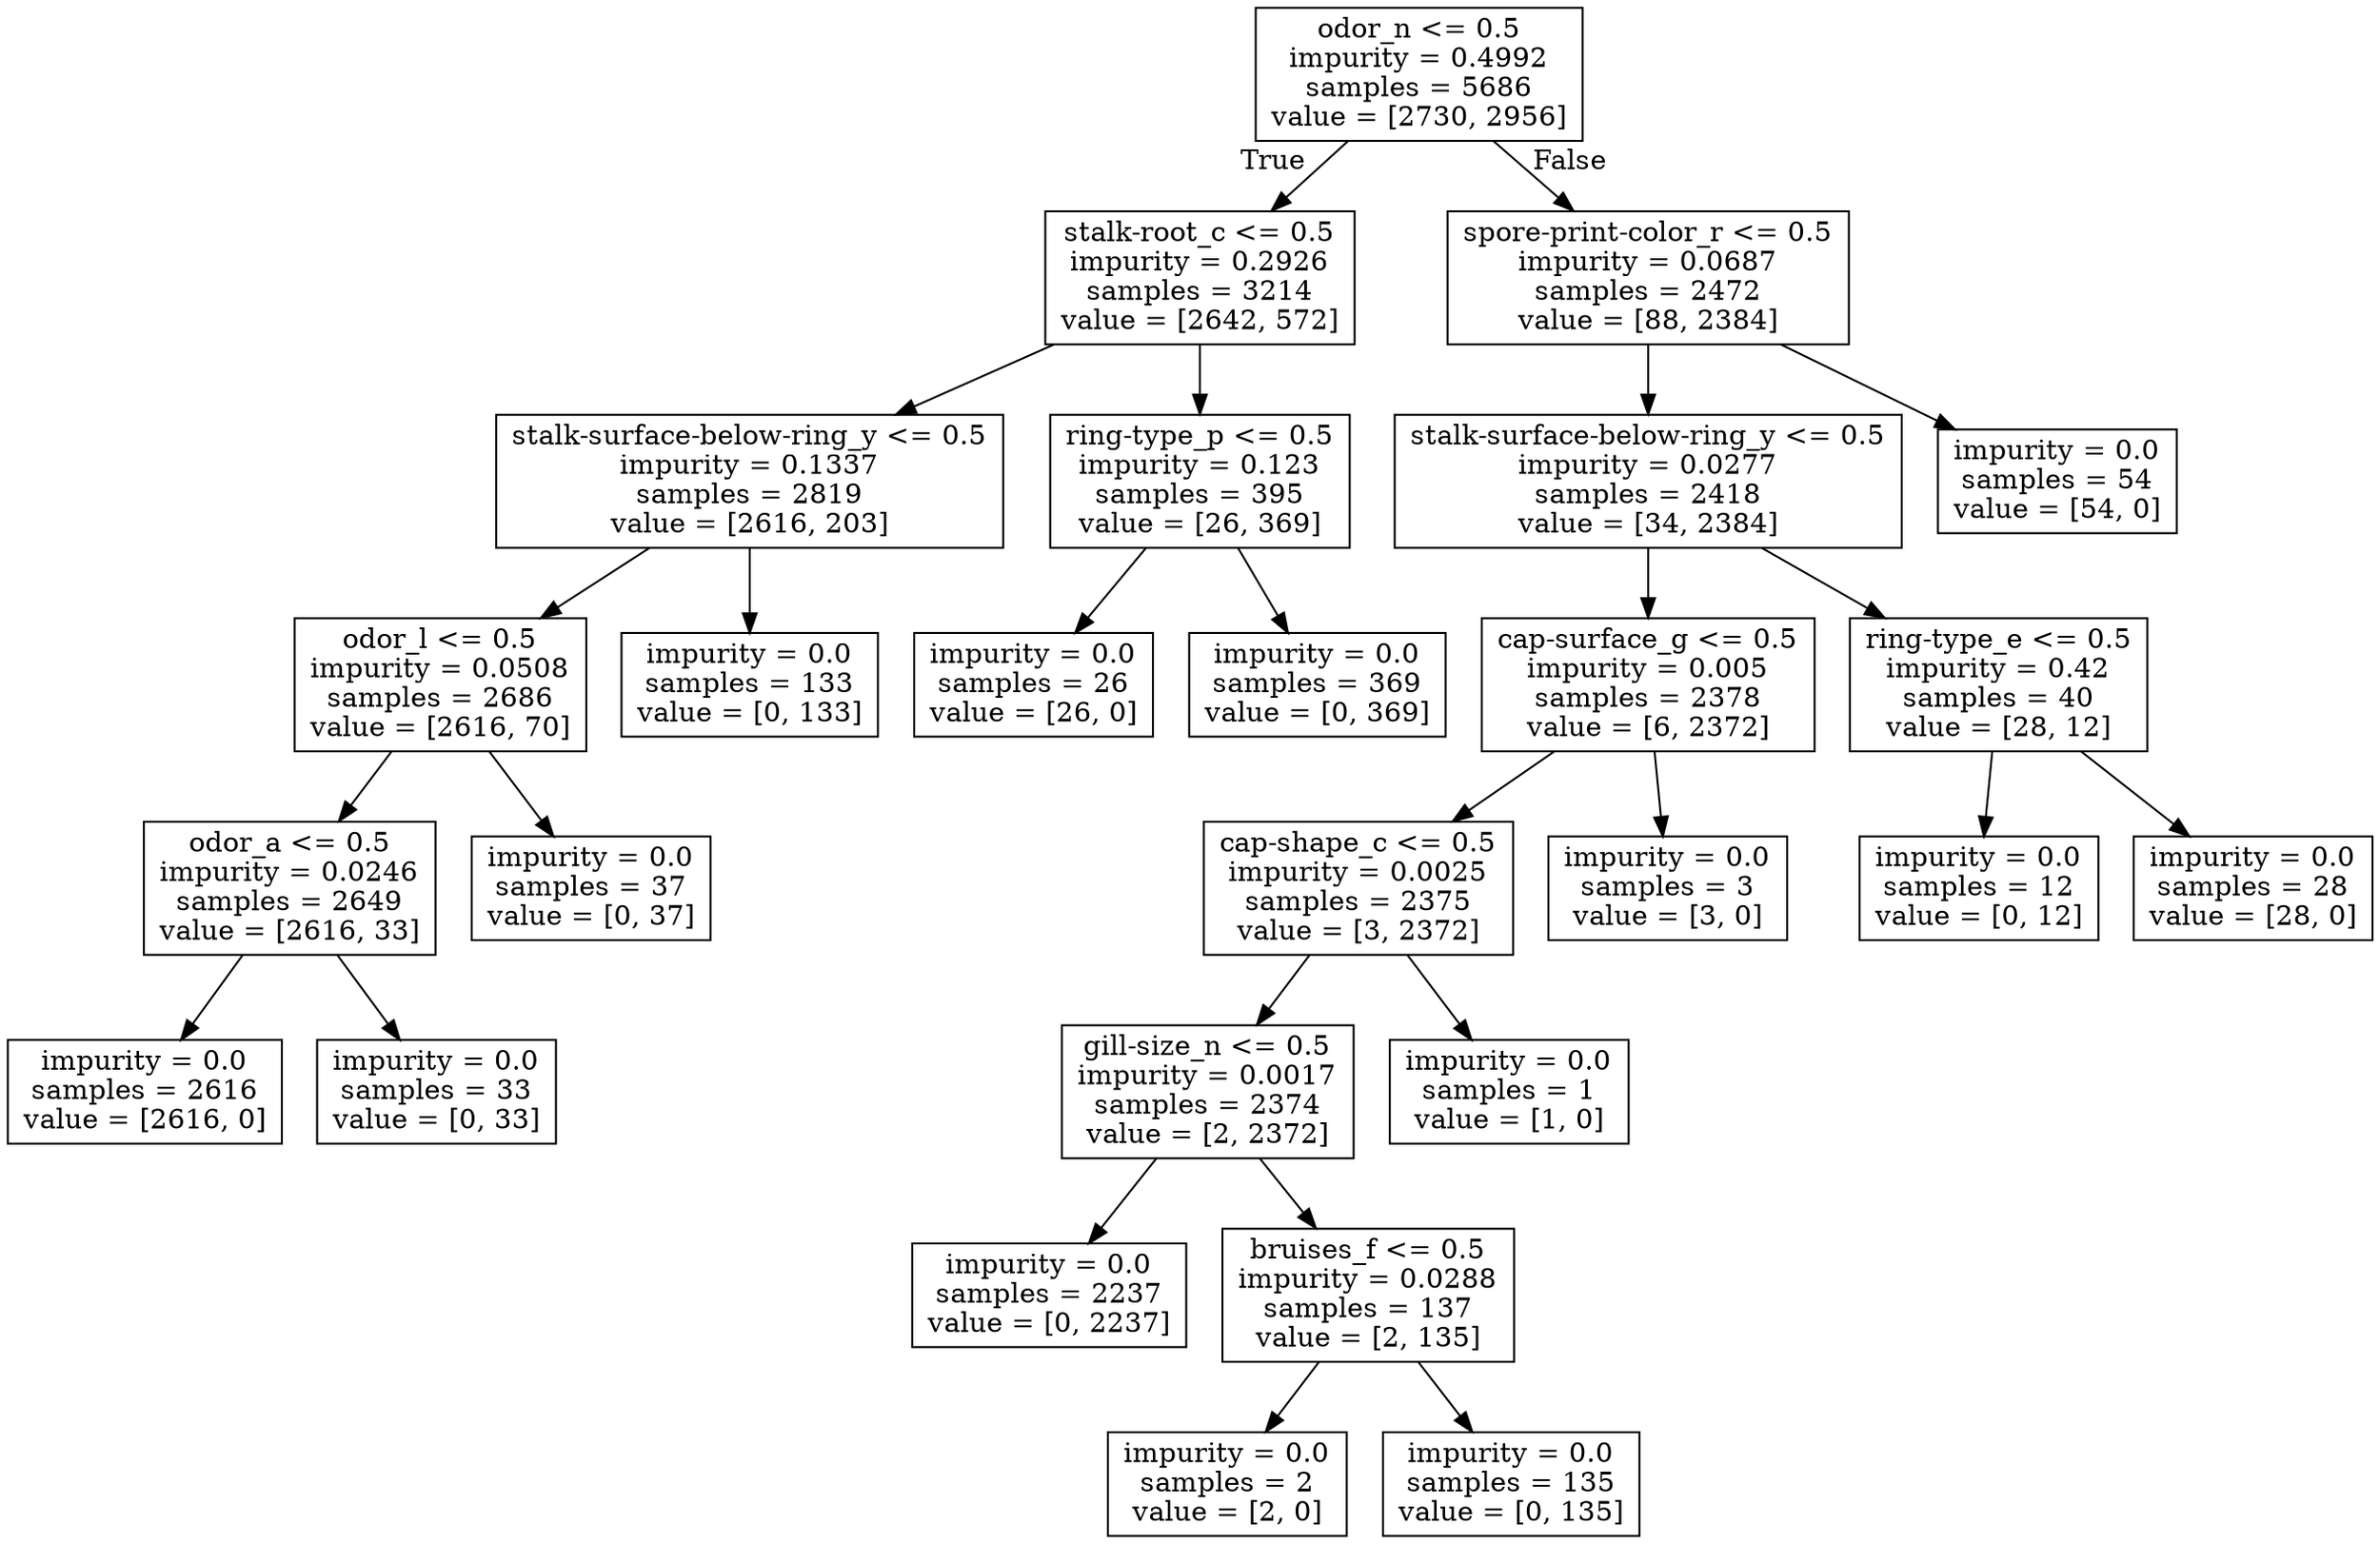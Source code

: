 digraph Tree {
node [shape=box] ;
0 [label="odor_n <= 0.5\nimpurity = 0.4992\nsamples = 5686\nvalue = [2730, 2956]"] ;
1 [label="stalk-root_c <= 0.5\nimpurity = 0.2926\nsamples = 3214\nvalue = [2642, 572]"] ;
0 -> 1 [labeldistance=2.5, labelangle=45, headlabel="True"] ;
2 [label="stalk-surface-below-ring_y <= 0.5\nimpurity = 0.1337\nsamples = 2819\nvalue = [2616, 203]"] ;
1 -> 2 ;
3 [label="odor_l <= 0.5\nimpurity = 0.0508\nsamples = 2686\nvalue = [2616, 70]"] ;
2 -> 3 ;
4 [label="odor_a <= 0.5\nimpurity = 0.0246\nsamples = 2649\nvalue = [2616, 33]"] ;
3 -> 4 ;
5 [label="impurity = 0.0\nsamples = 2616\nvalue = [2616, 0]"] ;
4 -> 5 ;
6 [label="impurity = 0.0\nsamples = 33\nvalue = [0, 33]"] ;
4 -> 6 ;
7 [label="impurity = 0.0\nsamples = 37\nvalue = [0, 37]"] ;
3 -> 7 ;
8 [label="impurity = 0.0\nsamples = 133\nvalue = [0, 133]"] ;
2 -> 8 ;
9 [label="ring-type_p <= 0.5\nimpurity = 0.123\nsamples = 395\nvalue = [26, 369]"] ;
1 -> 9 ;
10 [label="impurity = 0.0\nsamples = 26\nvalue = [26, 0]"] ;
9 -> 10 ;
11 [label="impurity = 0.0\nsamples = 369\nvalue = [0, 369]"] ;
9 -> 11 ;
12 [label="spore-print-color_r <= 0.5\nimpurity = 0.0687\nsamples = 2472\nvalue = [88, 2384]"] ;
0 -> 12 [labeldistance=2.5, labelangle=-45, headlabel="False"] ;
13 [label="stalk-surface-below-ring_y <= 0.5\nimpurity = 0.0277\nsamples = 2418\nvalue = [34, 2384]"] ;
12 -> 13 ;
14 [label="cap-surface_g <= 0.5\nimpurity = 0.005\nsamples = 2378\nvalue = [6, 2372]"] ;
13 -> 14 ;
15 [label="cap-shape_c <= 0.5\nimpurity = 0.0025\nsamples = 2375\nvalue = [3, 2372]"] ;
14 -> 15 ;
16 [label="gill-size_n <= 0.5\nimpurity = 0.0017\nsamples = 2374\nvalue = [2, 2372]"] ;
15 -> 16 ;
17 [label="impurity = 0.0\nsamples = 2237\nvalue = [0, 2237]"] ;
16 -> 17 ;
18 [label="bruises_f <= 0.5\nimpurity = 0.0288\nsamples = 137\nvalue = [2, 135]"] ;
16 -> 18 ;
19 [label="impurity = 0.0\nsamples = 2\nvalue = [2, 0]"] ;
18 -> 19 ;
20 [label="impurity = 0.0\nsamples = 135\nvalue = [0, 135]"] ;
18 -> 20 ;
21 [label="impurity = 0.0\nsamples = 1\nvalue = [1, 0]"] ;
15 -> 21 ;
22 [label="impurity = 0.0\nsamples = 3\nvalue = [3, 0]"] ;
14 -> 22 ;
23 [label="ring-type_e <= 0.5\nimpurity = 0.42\nsamples = 40\nvalue = [28, 12]"] ;
13 -> 23 ;
24 [label="impurity = 0.0\nsamples = 12\nvalue = [0, 12]"] ;
23 -> 24 ;
25 [label="impurity = 0.0\nsamples = 28\nvalue = [28, 0]"] ;
23 -> 25 ;
26 [label="impurity = 0.0\nsamples = 54\nvalue = [54, 0]"] ;
12 -> 26 ;
}